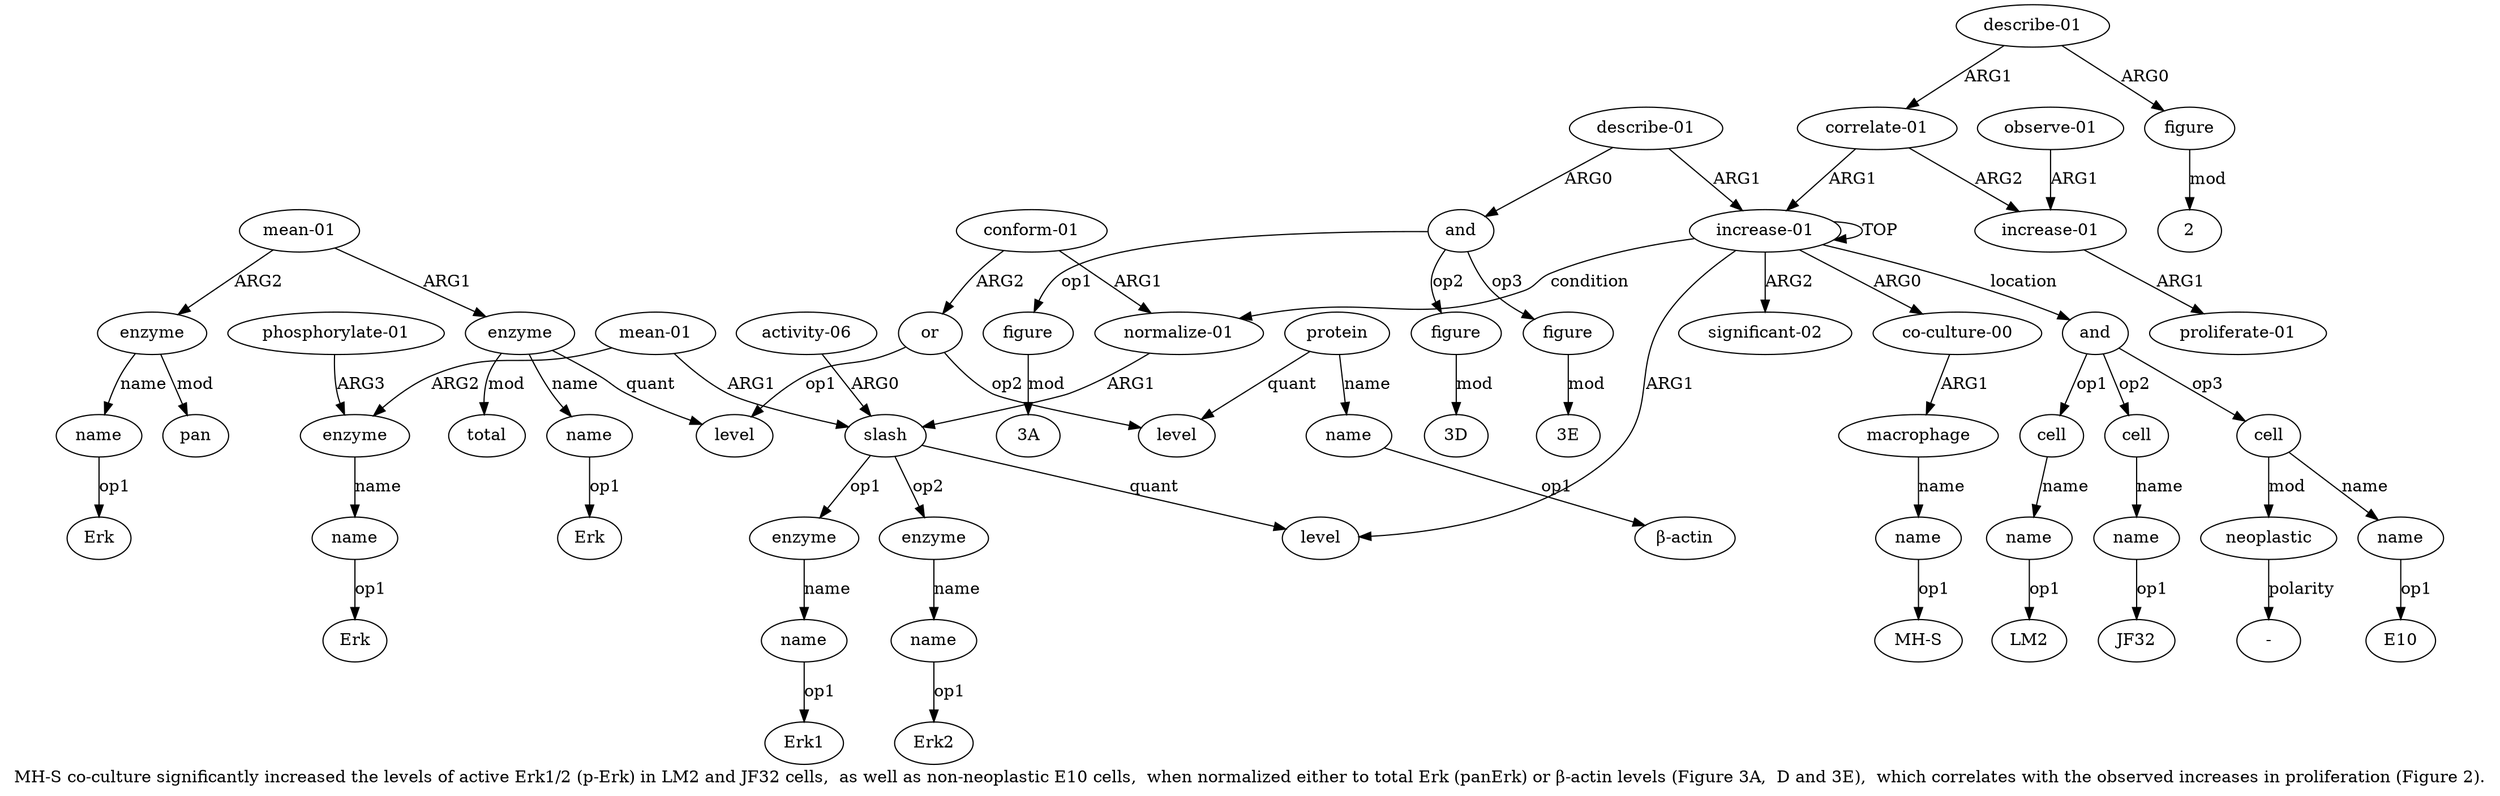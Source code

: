 digraph  {
	graph [label="MH-S co-culture significantly increased the levels of active Erk1/2 (p-Erk) in LM2 and JF32 cells,  as well as non-neoplastic E10 \
cells,  when normalized either to total Erk (panErk) or β-actin levels (Figure 3A,  D and 3E),  which correlates with the observed \
increases in proliferation (Figure 2)."];
	node [label="\N"];
	a20	 [color=black,
		gold_ind=20,
		gold_label=name,
		label=name,
		test_ind=20,
		test_label=name];
	"a20 JF32"	 [color=black,
		gold_ind=-1,
		gold_label=JF32,
		label=JF32,
		test_ind=-1,
		test_label=JF32];
	a20 -> "a20 JF32" [key=0,
	color=black,
	gold_label=op1,
	label=op1,
	test_label=op1];
a21 [color=black,
	gold_ind=21,
	gold_label=cell,
	label=cell,
	test_ind=21,
	test_label=cell];
a22 [color=black,
	gold_ind=22,
	gold_label=name,
	label=name,
	test_ind=22,
	test_label=name];
a21 -> a22 [key=0,
color=black,
gold_label=name,
label=name,
test_label=name];
a23 [color=black,
gold_ind=23,
gold_label=neoplastic,
label=neoplastic,
test_ind=23,
test_label=neoplastic];
a21 -> a23 [key=0,
color=black,
gold_label=mod,
label=mod,
test_label=mod];
"a22 E10" [color=black,
gold_ind=-1,
gold_label=E10,
label=E10,
test_ind=-1,
test_label=E10];
a22 -> "a22 E10" [key=0,
color=black,
gold_label=op1,
label=op1,
test_label=op1];
"a23 -" [color=black,
gold_ind=-1,
gold_label="-",
label="-",
test_ind=-1,
test_label="-"];
a23 -> "a23 -" [key=0,
color=black,
gold_label=polarity,
label=polarity,
test_label=polarity];
a24 [color=black,
gold_ind=24,
gold_label="normalize-01",
label="normalize-01",
test_ind=24,
test_label="normalize-01"];
a5 [color=black,
gold_ind=5,
gold_label=slash,
label=slash,
test_ind=5,
test_label=slash];
a24 -> a5 [key=0,
color=black,
gold_label=ARG1,
label=ARG1,
test_label=ARG1];
a25 [color=black,
gold_ind=25,
gold_label="conform-01",
label="conform-01",
test_ind=25,
test_label="conform-01"];
a25 -> a24 [key=0,
color=black,
gold_label=ARG1,
label=ARG1,
test_label=ARG1];
a26 [color=black,
gold_ind=26,
gold_label=or,
label=or,
test_ind=26,
test_label=or];
a25 -> a26 [key=0,
color=black,
gold_label=ARG2,
label=ARG2,
test_label=ARG2];
a27 [color=black,
gold_ind=27,
gold_label=level,
label=level,
test_ind=27,
test_label=level];
a26 -> a27 [key=0,
color=black,
gold_label=op1,
label=op1,
test_label=op1];
a35 [color=black,
gold_ind=35,
gold_label=level,
label=level,
test_ind=35,
test_label=level];
a26 -> a35 [key=0,
color=black,
gold_label=op2,
label=op2,
test_label=op2];
a28 [color=black,
gold_ind=28,
gold_label=enzyme,
label=enzyme,
test_ind=28,
test_label=enzyme];
a28 -> a27 [key=0,
color=black,
gold_label=quant,
label=quant,
test_label=quant];
a29 [color=black,
gold_ind=29,
gold_label=name,
label=name,
test_ind=29,
test_label=name];
a28 -> a29 [key=0,
color=black,
gold_label=name,
label=name,
test_label=name];
a30 [color=black,
gold_ind=30,
gold_label=total,
label=total,
test_ind=30,
test_label=total];
a28 -> a30 [key=0,
color=black,
gold_label=mod,
label=mod,
test_label=mod];
"a29 Erk" [color=black,
gold_ind=-1,
gold_label=Erk,
label=Erk,
test_ind=-1,
test_label=Erk];
a29 -> "a29 Erk" [key=0,
color=black,
gold_label=op1,
label=op1,
test_label=op1];
"a41 3D" [color=black,
gold_ind=-1,
gold_label="3D",
label="3D",
test_ind=-1,
test_label="3D"];
a31 [color=black,
gold_ind=31,
gold_label="mean-01",
label="mean-01",
test_ind=31,
test_label="mean-01"];
a31 -> a28 [key=0,
color=black,
gold_label=ARG1,
label=ARG1,
test_label=ARG1];
a32 [color=black,
gold_ind=32,
gold_label=enzyme,
label=enzyme,
test_ind=32,
test_label=enzyme];
a31 -> a32 [key=0,
color=black,
gold_label=ARG2,
label=ARG2,
test_label=ARG2];
"a7 Erk1" [color=black,
gold_ind=-1,
gold_label=Erk1,
label=Erk1,
test_ind=-1,
test_label=Erk1];
"a9 Erk2" [color=black,
gold_ind=-1,
gold_label=Erk2,
label=Erk2,
test_ind=-1,
test_label=Erk2];
a37 [color=black,
gold_ind=37,
gold_label=name,
label=name,
test_ind=37,
test_label=name];
"a37 β-actin" [color=black,
gold_ind=-1,
gold_label="β-actin",
label="β-actin",
test_ind=-1,
test_label="β-actin"];
a37 -> "a37 β-actin" [key=0,
color=black,
gold_label=op1,
label=op1,
test_label=op1];
a36 [color=black,
gold_ind=36,
gold_label=protein,
label=protein,
test_ind=36,
test_label=protein];
a36 -> a37 [key=0,
color=black,
gold_label=name,
label=name,
test_label=name];
a36 -> a35 [key=0,
color=black,
gold_label=quant,
label=quant,
test_label=quant];
a33 [color=black,
gold_ind=33,
gold_label=name,
label=name,
test_ind=33,
test_label=name];
"a33 Erk" [color=black,
gold_ind=-1,
gold_label=Erk,
label=Erk,
test_ind=-1,
test_label=Erk];
a33 -> "a33 Erk" [key=0,
color=black,
gold_label=op1,
label=op1,
test_label=op1];
"a3 MH-S" [color=black,
gold_ind=-1,
gold_label="MH-S",
label="MH-S",
test_ind=-1,
test_label="MH-S"];
a34 [color=black,
gold_ind=34,
gold_label=pan,
label=pan,
test_ind=34,
test_label=pan];
"a40 3A" [color=black,
gold_ind=-1,
gold_label="3A",
label="3A",
test_ind=-1,
test_label="3A"];
"a48 2" [color=black,
gold_ind=-1,
gold_label=2,
label=2,
test_ind=-1,
test_label=2];
"a42 3E" [color=black,
gold_ind=-1,
gold_label="3E",
label="3E",
test_ind=-1,
test_label="3E"];
a32 -> a33 [key=0,
color=black,
gold_label=name,
label=name,
test_label=name];
a32 -> a34 [key=0,
color=black,
gold_label=mod,
label=mod,
test_label=mod];
a15 [color=black,
gold_ind=15,
gold_label="significant-02",
label="significant-02",
test_ind=15,
test_label="significant-02"];
a14 [color=black,
gold_ind=14,
gold_label="phosphorylate-01",
label="phosphorylate-01",
test_ind=14,
test_label="phosphorylate-01"];
a12 [color=black,
gold_ind=12,
gold_label=enzyme,
label=enzyme,
test_ind=12,
test_label=enzyme];
a14 -> a12 [key=0,
color=black,
gold_label=ARG3,
label=ARG3,
test_label=ARG3];
a17 [color=black,
gold_ind=17,
gold_label=cell,
label=cell,
test_ind=17,
test_label=cell];
a18 [color=black,
gold_ind=18,
gold_label=name,
label=name,
test_ind=18,
test_label=name];
a17 -> a18 [key=0,
color=black,
gold_label=name,
label=name,
test_label=name];
a16 [color=black,
gold_ind=16,
gold_label=and,
label=and,
test_ind=16,
test_label=and];
a16 -> a21 [key=0,
color=black,
gold_label=op3,
label=op3,
test_label=op3];
a16 -> a17 [key=0,
color=black,
gold_label=op1,
label=op1,
test_label=op1];
a19 [color=black,
gold_ind=19,
gold_label=cell,
label=cell,
test_ind=19,
test_label=cell];
a16 -> a19 [key=0,
color=black,
gold_label=op2,
label=op2,
test_label=op2];
a11 [color=black,
gold_ind=11,
gold_label="mean-01",
label="mean-01",
test_ind=11,
test_label="mean-01"];
a11 -> a12 [key=0,
color=black,
gold_label=ARG2,
label=ARG2,
test_label=ARG2];
a11 -> a5 [key=0,
color=black,
gold_label=ARG1,
label=ARG1,
test_label=ARG1];
a10 [color=black,
gold_ind=10,
gold_label="activity-06",
label="activity-06",
test_ind=10,
test_label="activity-06"];
a10 -> a5 [key=0,
color=black,
gold_label=ARG0,
label=ARG0,
test_label=ARG0];
a13 [color=black,
gold_ind=13,
gold_label=name,
label=name,
test_ind=13,
test_label=name];
"a13 Erk" [color=black,
gold_ind=-1,
gold_label=Erk,
label=Erk,
test_ind=-1,
test_label=Erk];
a13 -> "a13 Erk" [key=0,
color=black,
gold_label=op1,
label=op1,
test_label=op1];
a12 -> a13 [key=0,
color=black,
gold_label=name,
label=name,
test_label=name];
a39 [color=black,
gold_ind=39,
gold_label=and,
label=and,
test_ind=39,
test_label=and];
a42 [color=black,
gold_ind=42,
gold_label=figure,
label=figure,
test_ind=42,
test_label=figure];
a39 -> a42 [key=0,
color=black,
gold_label=op3,
label=op3,
test_label=op3];
a40 [color=black,
gold_ind=40,
gold_label=figure,
label=figure,
test_ind=40,
test_label=figure];
a39 -> a40 [key=0,
color=black,
gold_label=op1,
label=op1,
test_label=op1];
a41 [color=black,
gold_ind=41,
gold_label=figure,
label=figure,
test_ind=41,
test_label=figure];
a39 -> a41 [key=0,
color=black,
gold_label=op2,
label=op2,
test_label=op2];
a38 [color=black,
gold_ind=38,
gold_label="describe-01",
label="describe-01",
test_ind=38,
test_label="describe-01"];
a38 -> a39 [key=0,
color=black,
gold_label=ARG0,
label=ARG0,
test_label=ARG0];
a0 [color=black,
gold_ind=0,
gold_label="increase-01",
label="increase-01",
test_ind=0,
test_label="increase-01"];
a38 -> a0 [key=0,
color=black,
gold_label=ARG1,
label=ARG1,
test_label=ARG1];
a19 -> a20 [key=0,
color=black,
gold_label=name,
label=name,
test_label=name];
"a18 LM2" [color=black,
gold_ind=-1,
gold_label=LM2,
label=LM2,
test_ind=-1,
test_label=LM2];
a18 -> "a18 LM2" [key=0,
color=black,
gold_label=op1,
label=op1,
test_label=op1];
a1 [color=black,
gold_ind=1,
gold_label="co-culture-00",
label="co-culture-00",
test_ind=1,
test_label="co-culture-00"];
a2 [color=black,
gold_ind=2,
gold_label=macrophage,
label=macrophage,
test_ind=2,
test_label=macrophage];
a1 -> a2 [key=0,
color=black,
gold_label=ARG1,
label=ARG1,
test_label=ARG1];
a0 -> a24 [key=0,
color=black,
gold_label=condition,
label=condition,
test_label=condition];
a0 -> a15 [key=0,
color=black,
gold_label=ARG2,
label=ARG2,
test_label=ARG2];
a0 -> a16 [key=0,
color=black,
gold_label=location,
label=location,
test_label=location];
a0 -> a1 [key=0,
color=black,
gold_label=ARG0,
label=ARG0,
test_label=ARG0];
a0 -> a0 [key=0,
color=black,
gold_label=TOP,
label=TOP,
test_label=TOP];
a4 [color=black,
gold_ind=4,
gold_label=level,
label=level,
test_ind=4,
test_label=level];
a0 -> a4 [key=0,
color=black,
gold_label=ARG1,
label=ARG1,
test_label=ARG1];
a3 [color=black,
gold_ind=3,
gold_label=name,
label=name,
test_ind=3,
test_label=name];
a3 -> "a3 MH-S" [key=0,
color=black,
gold_label=op1,
label=op1,
test_label=op1];
a2 -> a3 [key=0,
color=black,
gold_label=name,
label=name,
test_label=name];
a5 -> a4 [key=0,
color=black,
gold_label=quant,
label=quant,
test_label=quant];
a6 [color=black,
gold_ind=6,
gold_label=enzyme,
label=enzyme,
test_ind=6,
test_label=enzyme];
a5 -> a6 [key=0,
color=black,
gold_label=op1,
label=op1,
test_label=op1];
a8 [color=black,
gold_ind=8,
gold_label=enzyme,
label=enzyme,
test_ind=8,
test_label=enzyme];
a5 -> a8 [key=0,
color=black,
gold_label=op2,
label=op2,
test_label=op2];
a7 [color=black,
gold_ind=7,
gold_label=name,
label=name,
test_ind=7,
test_label=name];
a7 -> "a7 Erk1" [key=0,
color=black,
gold_label=op1,
label=op1,
test_label=op1];
a6 -> a7 [key=0,
color=black,
gold_label=name,
label=name,
test_label=name];
a9 [color=black,
gold_ind=9,
gold_label=name,
label=name,
test_ind=9,
test_label=name];
a9 -> "a9 Erk2" [key=0,
color=black,
gold_label=op1,
label=op1,
test_label=op1];
a8 -> a9 [key=0,
color=black,
gold_label=name,
label=name,
test_label=name];
a46 [color=black,
gold_ind=46,
gold_label="observe-01",
label="observe-01",
test_ind=46,
test_label="observe-01"];
a44 [color=black,
gold_ind=44,
gold_label="increase-01",
label="increase-01",
test_ind=44,
test_label="increase-01"];
a46 -> a44 [key=0,
color=black,
gold_label=ARG1,
label=ARG1,
test_label=ARG1];
a47 [color=black,
gold_ind=47,
gold_label="describe-01",
label="describe-01",
test_ind=47,
test_label="describe-01"];
a43 [color=black,
gold_ind=43,
gold_label="correlate-01",
label="correlate-01",
test_ind=43,
test_label="correlate-01"];
a47 -> a43 [key=0,
color=black,
gold_label=ARG1,
label=ARG1,
test_label=ARG1];
a48 [color=black,
gold_ind=48,
gold_label=figure,
label=figure,
test_ind=48,
test_label=figure];
a47 -> a48 [key=0,
color=black,
gold_label=ARG0,
label=ARG0,
test_label=ARG0];
a45 [color=black,
gold_ind=45,
gold_label="proliferate-01",
label="proliferate-01",
test_ind=45,
test_label="proliferate-01"];
a44 -> a45 [key=0,
color=black,
gold_label=ARG1,
label=ARG1,
test_label=ARG1];
a42 -> "a42 3E" [key=0,
color=black,
gold_label=mod,
label=mod,
test_label=mod];
a43 -> a0 [key=0,
color=black,
gold_label=ARG1,
label=ARG1,
test_label=ARG1];
a43 -> a44 [key=0,
color=black,
gold_label=ARG2,
label=ARG2,
test_label=ARG2];
a40 -> "a40 3A" [key=0,
color=black,
gold_label=mod,
label=mod,
test_label=mod];
a41 -> "a41 3D" [key=0,
color=black,
gold_label=mod,
label=mod,
test_label=mod];
a48 -> "a48 2" [key=0,
color=black,
gold_label=mod,
label=mod,
test_label=mod];
}
